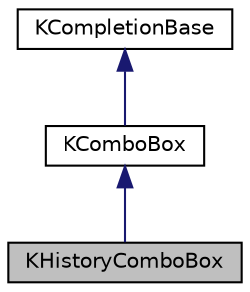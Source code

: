 digraph "KHistoryComboBox"
{
  edge [fontname="Helvetica",fontsize="10",labelfontname="Helvetica",labelfontsize="10"];
  node [fontname="Helvetica",fontsize="10",shape=record];
  Node0 [label="KHistoryComboBox",height=0.2,width=0.4,color="black", fillcolor="grey75", style="filled", fontcolor="black"];
  Node1 -> Node0 [dir="back",color="midnightblue",fontsize="10",style="solid",fontname="Helvetica"];
  Node1 [label="KComboBox",height=0.2,width=0.4,color="black", fillcolor="white", style="filled",URL="$classKComboBox.html",tooltip="A combo box with completion support. "];
  Node2 -> Node1 [dir="back",color="midnightblue",fontsize="10",style="solid",fontname="Helvetica"];
  Node2 [label="KCompletionBase",height=0.2,width=0.4,color="black", fillcolor="white", style="filled",URL="$classKCompletionBase.html",tooltip="An abstract base class for adding a completion feature into widgets. "];
}
